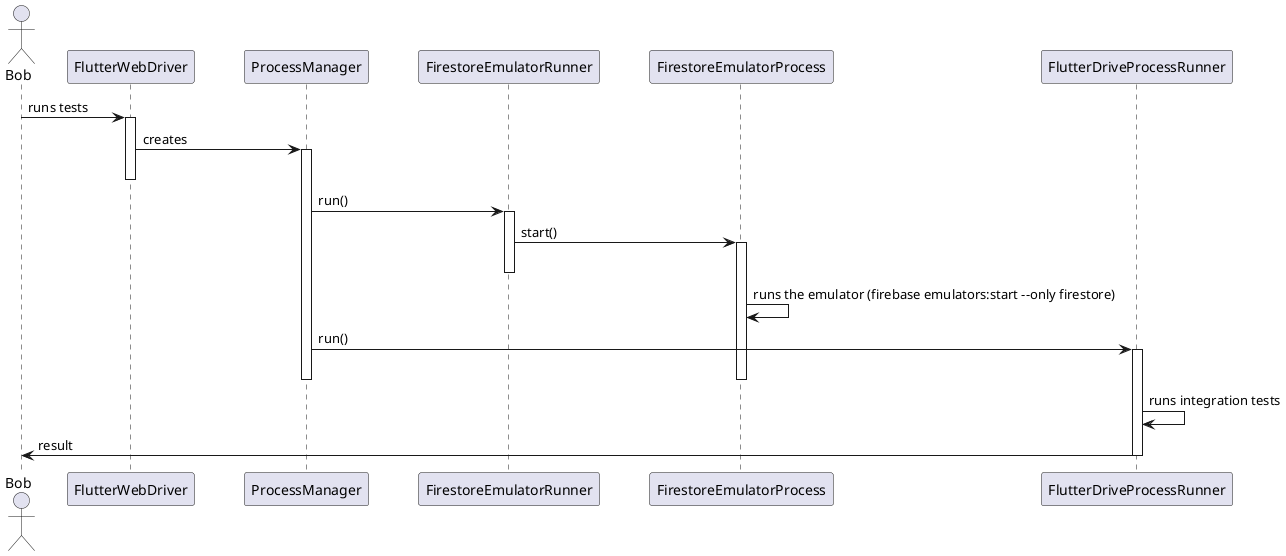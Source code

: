 @startuml firestore_emulator_sequence_diagram

skinparam ParticipantPadding 20
skinparam BoxPadding 10

actor Bob

participant FlutterWebDriver
participant ProcessManager
participant FirestoreEmulatorRunner
participant FirestoreEmulatorProcess
participant FlutterDriveProcessRunner

Bob -> FlutterWebDriver : runs tests
activate FlutterWebDriver

FlutterWebDriver -> ProcessManager : creates
activate ProcessManager
deactivate FlutterWebDriver

ProcessManager -> FirestoreEmulatorRunner : run()
activate FirestoreEmulatorRunner


FirestoreEmulatorRunner -> FirestoreEmulatorProcess : start()
activate FirestoreEmulatorProcess
deactivate FirestoreEmulatorRunner

FirestoreEmulatorProcess -> FirestoreEmulatorProcess : runs the emulator (firebase emulators:start --only firestore)

ProcessManager -> FlutterDriveProcessRunner : run()
activate FlutterDriveProcessRunner
deactivate ProcessManager

deactivate FirestoreEmulatorProcess

FlutterDriveProcessRunner -> FlutterDriveProcessRunner : runs integration tests

FlutterDriveProcessRunner -> Bob : result
deactivate FlutterDriveProcessRunner

@enduml
